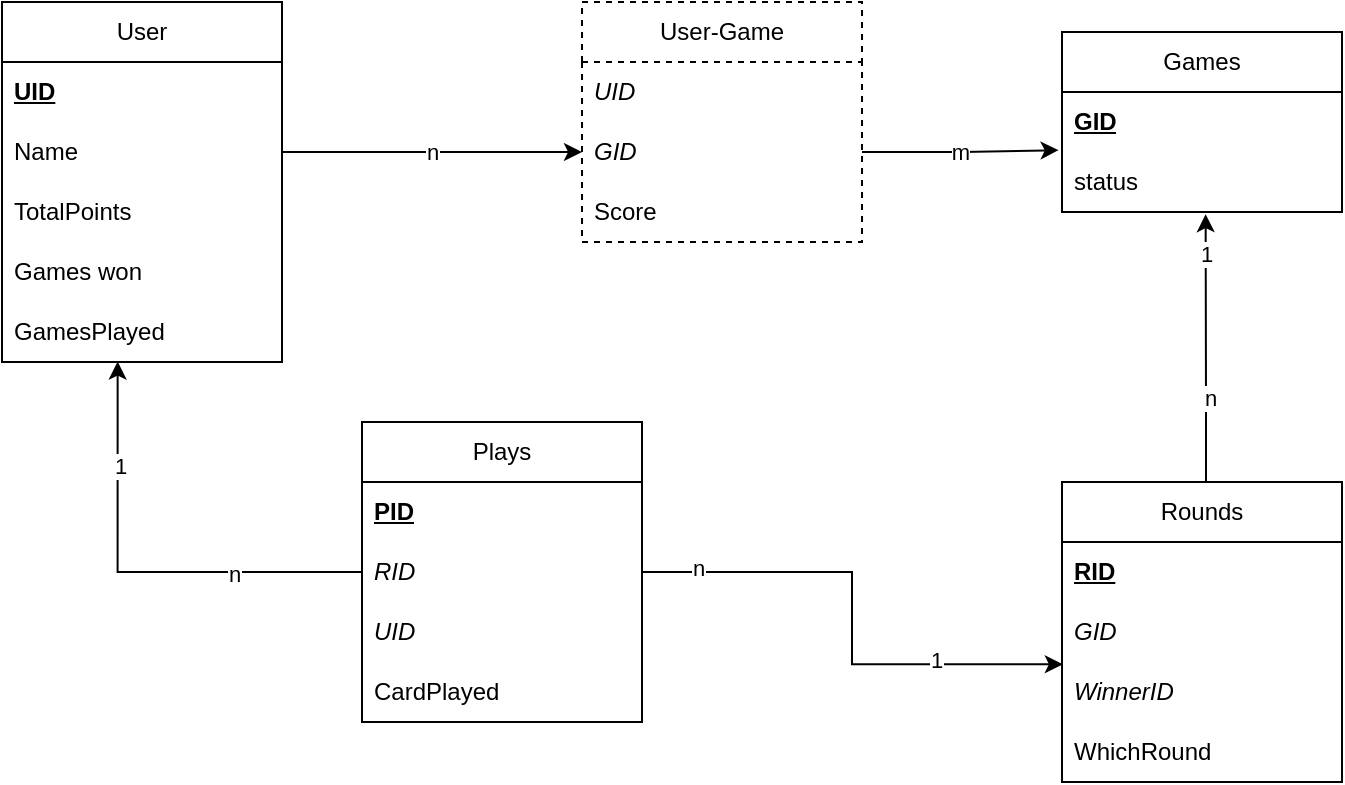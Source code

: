 <mxfile version="26.2.14">
  <diagram name="Seite-1" id="dFbSMXc6fz2Mnun-Ybh3">
    <mxGraphModel dx="888" dy="466" grid="1" gridSize="10" guides="1" tooltips="1" connect="1" arrows="1" fold="1" page="1" pageScale="1" pageWidth="827" pageHeight="1169" math="0" shadow="0">
      <root>
        <mxCell id="0" />
        <mxCell id="1" parent="0" />
        <mxCell id="9XUZzcnpcV7b9COQpoJ3-1" value="User" style="swimlane;fontStyle=0;childLayout=stackLayout;horizontal=1;startSize=30;horizontalStack=0;resizeParent=1;resizeParentMax=0;resizeLast=0;collapsible=1;marginBottom=0;whiteSpace=wrap;html=1;" parent="1" vertex="1">
          <mxGeometry x="70" y="30" width="140" height="180" as="geometry" />
        </mxCell>
        <mxCell id="9XUZzcnpcV7b9COQpoJ3-2" value="&lt;b&gt;&lt;u&gt;UID&lt;/u&gt;&lt;/b&gt;" style="text;strokeColor=none;fillColor=none;align=left;verticalAlign=middle;spacingLeft=4;spacingRight=4;overflow=hidden;points=[[0,0.5],[1,0.5]];portConstraint=eastwest;rotatable=0;whiteSpace=wrap;html=1;" parent="9XUZzcnpcV7b9COQpoJ3-1" vertex="1">
          <mxGeometry y="30" width="140" height="30" as="geometry" />
        </mxCell>
        <mxCell id="9XUZzcnpcV7b9COQpoJ3-3" value="Name" style="text;strokeColor=none;fillColor=none;align=left;verticalAlign=middle;spacingLeft=4;spacingRight=4;overflow=hidden;points=[[0,0.5],[1,0.5]];portConstraint=eastwest;rotatable=0;whiteSpace=wrap;html=1;" parent="9XUZzcnpcV7b9COQpoJ3-1" vertex="1">
          <mxGeometry y="60" width="140" height="30" as="geometry" />
        </mxCell>
        <mxCell id="9XUZzcnpcV7b9COQpoJ3-19" value="TotalPoints" style="text;strokeColor=none;fillColor=none;align=left;verticalAlign=middle;spacingLeft=4;spacingRight=4;overflow=hidden;points=[[0,0.5],[1,0.5]];portConstraint=eastwest;rotatable=0;whiteSpace=wrap;html=1;" parent="9XUZzcnpcV7b9COQpoJ3-1" vertex="1">
          <mxGeometry y="90" width="140" height="30" as="geometry" />
        </mxCell>
        <mxCell id="ftM4F930TSpFWcWQ5sPZ-1" value="Games won" style="text;strokeColor=none;fillColor=none;align=left;verticalAlign=middle;spacingLeft=4;spacingRight=4;overflow=hidden;points=[[0,0.5],[1,0.5]];portConstraint=eastwest;rotatable=0;whiteSpace=wrap;html=1;" vertex="1" parent="9XUZzcnpcV7b9COQpoJ3-1">
          <mxGeometry y="120" width="140" height="30" as="geometry" />
        </mxCell>
        <mxCell id="9XUZzcnpcV7b9COQpoJ3-20" value="GamesPlayed" style="text;strokeColor=none;fillColor=none;align=left;verticalAlign=middle;spacingLeft=4;spacingRight=4;overflow=hidden;points=[[0,0.5],[1,0.5]];portConstraint=eastwest;rotatable=0;whiteSpace=wrap;html=1;" parent="9XUZzcnpcV7b9COQpoJ3-1" vertex="1">
          <mxGeometry y="150" width="140" height="30" as="geometry" />
        </mxCell>
        <mxCell id="9XUZzcnpcV7b9COQpoJ3-5" value="Games" style="swimlane;fontStyle=0;childLayout=stackLayout;horizontal=1;startSize=30;horizontalStack=0;resizeParent=1;resizeParentMax=0;resizeLast=0;collapsible=1;marginBottom=0;whiteSpace=wrap;html=1;" parent="1" vertex="1">
          <mxGeometry x="600" y="45" width="140" height="90" as="geometry" />
        </mxCell>
        <mxCell id="9XUZzcnpcV7b9COQpoJ3-6" value="&lt;u&gt;GID&lt;/u&gt;" style="text;strokeColor=none;fillColor=none;align=left;verticalAlign=middle;spacingLeft=4;spacingRight=4;overflow=hidden;points=[[0,0.5],[1,0.5]];portConstraint=eastwest;rotatable=0;whiteSpace=wrap;html=1;fontStyle=1" parent="9XUZzcnpcV7b9COQpoJ3-5" vertex="1">
          <mxGeometry y="30" width="140" height="30" as="geometry" />
        </mxCell>
        <mxCell id="9XUZzcnpcV7b9COQpoJ3-7" value="status" style="text;strokeColor=none;fillColor=none;align=left;verticalAlign=middle;spacingLeft=4;spacingRight=4;overflow=hidden;points=[[0,0.5],[1,0.5]];portConstraint=eastwest;rotatable=0;whiteSpace=wrap;html=1;" parent="9XUZzcnpcV7b9COQpoJ3-5" vertex="1">
          <mxGeometry y="60" width="140" height="30" as="geometry" />
        </mxCell>
        <mxCell id="9XUZzcnpcV7b9COQpoJ3-9" value="User-Game" style="swimlane;fontStyle=0;childLayout=stackLayout;horizontal=1;startSize=30;horizontalStack=0;resizeParent=1;resizeParentMax=0;resizeLast=0;collapsible=1;marginBottom=0;whiteSpace=wrap;html=1;dashed=1;" parent="1" vertex="1">
          <mxGeometry x="360" y="30" width="140" height="120" as="geometry" />
        </mxCell>
        <mxCell id="9XUZzcnpcV7b9COQpoJ3-10" value="UID" style="text;strokeColor=none;fillColor=none;align=left;verticalAlign=middle;spacingLeft=4;spacingRight=4;overflow=hidden;points=[[0,0.5],[1,0.5]];portConstraint=eastwest;rotatable=0;whiteSpace=wrap;html=1;fontStyle=2" parent="9XUZzcnpcV7b9COQpoJ3-9" vertex="1">
          <mxGeometry y="30" width="140" height="30" as="geometry" />
        </mxCell>
        <mxCell id="9XUZzcnpcV7b9COQpoJ3-11" value="&lt;i&gt;GID&lt;/i&gt;" style="text;strokeColor=none;fillColor=none;align=left;verticalAlign=middle;spacingLeft=4;spacingRight=4;overflow=hidden;points=[[0,0.5],[1,0.5]];portConstraint=eastwest;rotatable=0;whiteSpace=wrap;html=1;" parent="9XUZzcnpcV7b9COQpoJ3-9" vertex="1">
          <mxGeometry y="60" width="140" height="30" as="geometry" />
        </mxCell>
        <mxCell id="9XUZzcnpcV7b9COQpoJ3-12" value="Score" style="text;strokeColor=none;fillColor=none;align=left;verticalAlign=middle;spacingLeft=4;spacingRight=4;overflow=hidden;points=[[0,0.5],[1,0.5]];portConstraint=eastwest;rotatable=0;whiteSpace=wrap;html=1;" parent="9XUZzcnpcV7b9COQpoJ3-9" vertex="1">
          <mxGeometry y="90" width="140" height="30" as="geometry" />
        </mxCell>
        <mxCell id="9XUZzcnpcV7b9COQpoJ3-13" value="Rounds" style="swimlane;fontStyle=0;childLayout=stackLayout;horizontal=1;startSize=30;horizontalStack=0;resizeParent=1;resizeParentMax=0;resizeLast=0;collapsible=1;marginBottom=0;whiteSpace=wrap;html=1;" parent="1" vertex="1">
          <mxGeometry x="600" y="270" width="140" height="150" as="geometry" />
        </mxCell>
        <mxCell id="9XUZzcnpcV7b9COQpoJ3-14" value="&lt;b&gt;&lt;u&gt;RID&lt;/u&gt;&lt;/b&gt;" style="text;strokeColor=none;fillColor=none;align=left;verticalAlign=middle;spacingLeft=4;spacingRight=4;overflow=hidden;points=[[0,0.5],[1,0.5]];portConstraint=eastwest;rotatable=0;whiteSpace=wrap;html=1;" parent="9XUZzcnpcV7b9COQpoJ3-13" vertex="1">
          <mxGeometry y="30" width="140" height="30" as="geometry" />
        </mxCell>
        <mxCell id="9XUZzcnpcV7b9COQpoJ3-15" value="&lt;i&gt;GID&lt;/i&gt;" style="text;strokeColor=none;fillColor=none;align=left;verticalAlign=middle;spacingLeft=4;spacingRight=4;overflow=hidden;points=[[0,0.5],[1,0.5]];portConstraint=eastwest;rotatable=0;whiteSpace=wrap;html=1;" parent="9XUZzcnpcV7b9COQpoJ3-13" vertex="1">
          <mxGeometry y="60" width="140" height="30" as="geometry" />
        </mxCell>
        <mxCell id="9XUZzcnpcV7b9COQpoJ3-23" value="&lt;i&gt;WinnerID&lt;/i&gt;" style="text;strokeColor=none;fillColor=none;align=left;verticalAlign=middle;spacingLeft=4;spacingRight=4;overflow=hidden;points=[[0,0.5],[1,0.5]];portConstraint=eastwest;rotatable=0;whiteSpace=wrap;html=1;" parent="9XUZzcnpcV7b9COQpoJ3-13" vertex="1">
          <mxGeometry y="90" width="140" height="30" as="geometry" />
        </mxCell>
        <mxCell id="9XUZzcnpcV7b9COQpoJ3-27" value="WhichRound" style="text;strokeColor=none;fillColor=none;align=left;verticalAlign=middle;spacingLeft=4;spacingRight=4;overflow=hidden;points=[[0,0.5],[1,0.5]];portConstraint=eastwest;rotatable=0;whiteSpace=wrap;html=1;" parent="9XUZzcnpcV7b9COQpoJ3-13" vertex="1">
          <mxGeometry y="120" width="140" height="30" as="geometry" />
        </mxCell>
        <mxCell id="9XUZzcnpcV7b9COQpoJ3-16" value="Plays" style="swimlane;fontStyle=0;childLayout=stackLayout;horizontal=1;startSize=30;horizontalStack=0;resizeParent=1;resizeParentMax=0;resizeLast=0;collapsible=1;marginBottom=0;whiteSpace=wrap;html=1;" parent="1" vertex="1">
          <mxGeometry x="250" y="240" width="140" height="150" as="geometry" />
        </mxCell>
        <mxCell id="9XUZzcnpcV7b9COQpoJ3-17" value="&lt;b&gt;&lt;u&gt;PID&lt;/u&gt;&lt;/b&gt;" style="text;strokeColor=none;fillColor=none;align=left;verticalAlign=middle;spacingLeft=4;spacingRight=4;overflow=hidden;points=[[0,0.5],[1,0.5]];portConstraint=eastwest;rotatable=0;whiteSpace=wrap;html=1;" parent="9XUZzcnpcV7b9COQpoJ3-16" vertex="1">
          <mxGeometry y="30" width="140" height="30" as="geometry" />
        </mxCell>
        <mxCell id="9XUZzcnpcV7b9COQpoJ3-18" value="&lt;i&gt;RID&lt;/i&gt;" style="text;strokeColor=none;fillColor=none;align=left;verticalAlign=middle;spacingLeft=4;spacingRight=4;overflow=hidden;points=[[0,0.5],[1,0.5]];portConstraint=eastwest;rotatable=0;whiteSpace=wrap;html=1;" parent="9XUZzcnpcV7b9COQpoJ3-16" vertex="1">
          <mxGeometry y="60" width="140" height="30" as="geometry" />
        </mxCell>
        <mxCell id="9XUZzcnpcV7b9COQpoJ3-26" value="&lt;i&gt;UID&lt;/i&gt;" style="text;strokeColor=none;fillColor=none;align=left;verticalAlign=middle;spacingLeft=4;spacingRight=4;overflow=hidden;points=[[0,0.5],[1,0.5]];portConstraint=eastwest;rotatable=0;whiteSpace=wrap;html=1;" parent="9XUZzcnpcV7b9COQpoJ3-16" vertex="1">
          <mxGeometry y="90" width="140" height="30" as="geometry" />
        </mxCell>
        <mxCell id="9XUZzcnpcV7b9COQpoJ3-25" value="CardPlayed" style="text;strokeColor=none;fillColor=none;align=left;verticalAlign=middle;spacingLeft=4;spacingRight=4;overflow=hidden;points=[[0,0.5],[1,0.5]];portConstraint=eastwest;rotatable=0;whiteSpace=wrap;html=1;" parent="9XUZzcnpcV7b9COQpoJ3-16" vertex="1">
          <mxGeometry y="120" width="140" height="30" as="geometry" />
        </mxCell>
        <mxCell id="9XUZzcnpcV7b9COQpoJ3-28" value="n" style="edgeStyle=orthogonalEdgeStyle;rounded=0;orthogonalLoop=1;jettySize=auto;html=1;entryX=0;entryY=0.5;entryDx=0;entryDy=0;" parent="1" source="9XUZzcnpcV7b9COQpoJ3-3" target="9XUZzcnpcV7b9COQpoJ3-11" edge="1">
          <mxGeometry relative="1" as="geometry" />
        </mxCell>
        <mxCell id="9XUZzcnpcV7b9COQpoJ3-31" value="m" style="edgeStyle=orthogonalEdgeStyle;rounded=0;orthogonalLoop=1;jettySize=auto;html=1;entryX=-0.012;entryY=-0.031;entryDx=0;entryDy=0;entryPerimeter=0;" parent="1" source="9XUZzcnpcV7b9COQpoJ3-11" target="9XUZzcnpcV7b9COQpoJ3-7" edge="1">
          <mxGeometry relative="1" as="geometry">
            <Array as="points">
              <mxPoint x="550" y="105" />
              <mxPoint x="550" y="104" />
            </Array>
          </mxGeometry>
        </mxCell>
        <mxCell id="9XUZzcnpcV7b9COQpoJ3-32" style="edgeStyle=orthogonalEdgeStyle;rounded=0;orthogonalLoop=1;jettySize=auto;html=1;entryX=0.513;entryY=1.036;entryDx=0;entryDy=0;entryPerimeter=0;" parent="1" source="9XUZzcnpcV7b9COQpoJ3-13" target="9XUZzcnpcV7b9COQpoJ3-7" edge="1">
          <mxGeometry relative="1" as="geometry">
            <Array as="points">
              <mxPoint x="672" y="230" />
              <mxPoint x="672" y="230" />
            </Array>
          </mxGeometry>
        </mxCell>
        <mxCell id="ftM4F930TSpFWcWQ5sPZ-2" value="n" style="edgeLabel;html=1;align=center;verticalAlign=middle;resizable=0;points=[];" vertex="1" connectable="0" parent="9XUZzcnpcV7b9COQpoJ3-32">
          <mxGeometry x="-0.367" y="-2" relative="1" as="geometry">
            <mxPoint as="offset" />
          </mxGeometry>
        </mxCell>
        <mxCell id="ftM4F930TSpFWcWQ5sPZ-3" value="1" style="edgeLabel;html=1;align=center;verticalAlign=middle;resizable=0;points=[];" vertex="1" connectable="0" parent="9XUZzcnpcV7b9COQpoJ3-32">
          <mxGeometry x="0.7" relative="1" as="geometry">
            <mxPoint as="offset" />
          </mxGeometry>
        </mxCell>
        <mxCell id="9XUZzcnpcV7b9COQpoJ3-33" style="edgeStyle=orthogonalEdgeStyle;rounded=0;orthogonalLoop=1;jettySize=auto;html=1;entryX=0.003;entryY=1.038;entryDx=0;entryDy=0;entryPerimeter=0;" parent="1" source="9XUZzcnpcV7b9COQpoJ3-18" target="9XUZzcnpcV7b9COQpoJ3-15" edge="1">
          <mxGeometry relative="1" as="geometry" />
        </mxCell>
        <mxCell id="ftM4F930TSpFWcWQ5sPZ-4" value="1" style="edgeLabel;html=1;align=center;verticalAlign=middle;resizable=0;points=[];" vertex="1" connectable="0" parent="9XUZzcnpcV7b9COQpoJ3-33">
          <mxGeometry x="0.504" y="2" relative="1" as="geometry">
            <mxPoint as="offset" />
          </mxGeometry>
        </mxCell>
        <mxCell id="ftM4F930TSpFWcWQ5sPZ-5" value="n" style="edgeLabel;html=1;align=center;verticalAlign=middle;resizable=0;points=[];" vertex="1" connectable="0" parent="9XUZzcnpcV7b9COQpoJ3-33">
          <mxGeometry x="-0.782" y="2" relative="1" as="geometry">
            <mxPoint as="offset" />
          </mxGeometry>
        </mxCell>
        <mxCell id="9XUZzcnpcV7b9COQpoJ3-34" style="edgeStyle=orthogonalEdgeStyle;rounded=0;orthogonalLoop=1;jettySize=auto;html=1;entryX=0.413;entryY=0.993;entryDx=0;entryDy=0;entryPerimeter=0;exitX=0;exitY=0.5;exitDx=0;exitDy=0;" parent="1" source="9XUZzcnpcV7b9COQpoJ3-18" target="9XUZzcnpcV7b9COQpoJ3-20" edge="1">
          <mxGeometry relative="1" as="geometry" />
        </mxCell>
        <mxCell id="ftM4F930TSpFWcWQ5sPZ-10" value="n" style="edgeLabel;html=1;align=center;verticalAlign=middle;resizable=0;points=[];" vertex="1" connectable="0" parent="9XUZzcnpcV7b9COQpoJ3-34">
          <mxGeometry x="-0.436" y="1" relative="1" as="geometry">
            <mxPoint as="offset" />
          </mxGeometry>
        </mxCell>
        <mxCell id="ftM4F930TSpFWcWQ5sPZ-11" value="1" style="edgeLabel;html=1;align=center;verticalAlign=middle;resizable=0;points=[];" vertex="1" connectable="0" parent="9XUZzcnpcV7b9COQpoJ3-34">
          <mxGeometry x="0.542" y="-1" relative="1" as="geometry">
            <mxPoint as="offset" />
          </mxGeometry>
        </mxCell>
      </root>
    </mxGraphModel>
  </diagram>
</mxfile>
